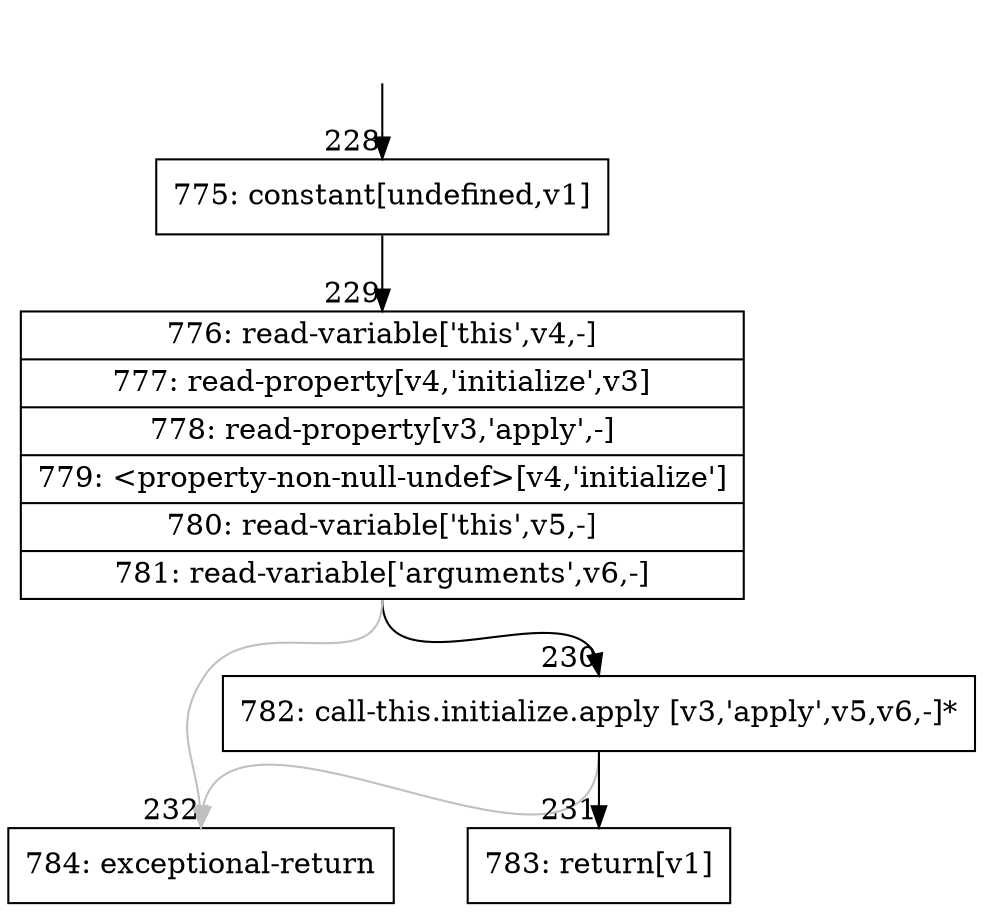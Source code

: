digraph {
rankdir="TD"
BB_entry26[shape=none,label=""];
BB_entry26 -> BB228 [tailport=s, headport=n, headlabel="    228"]
BB228 [shape=record label="{775: constant[undefined,v1]}" ] 
BB228 -> BB229 [tailport=s, headport=n, headlabel="      229"]
BB229 [shape=record label="{776: read-variable['this',v4,-]|777: read-property[v4,'initialize',v3]|778: read-property[v3,'apply',-]|779: \<property-non-null-undef\>[v4,'initialize']|780: read-variable['this',v5,-]|781: read-variable['arguments',v6,-]}" ] 
BB229 -> BB230 [tailport=s, headport=n, headlabel="      230"]
BB229 -> BB232 [tailport=s, headport=n, color=gray, headlabel="      232"]
BB230 [shape=record label="{782: call-this.initialize.apply [v3,'apply',v5,v6,-]*}" ] 
BB230 -> BB231 [tailport=s, headport=n, headlabel="      231"]
BB230 -> BB232 [tailport=s, headport=n, color=gray]
BB231 [shape=record label="{783: return[v1]}" ] 
BB232 [shape=record label="{784: exceptional-return}" ] 
//#$~ 271
}
